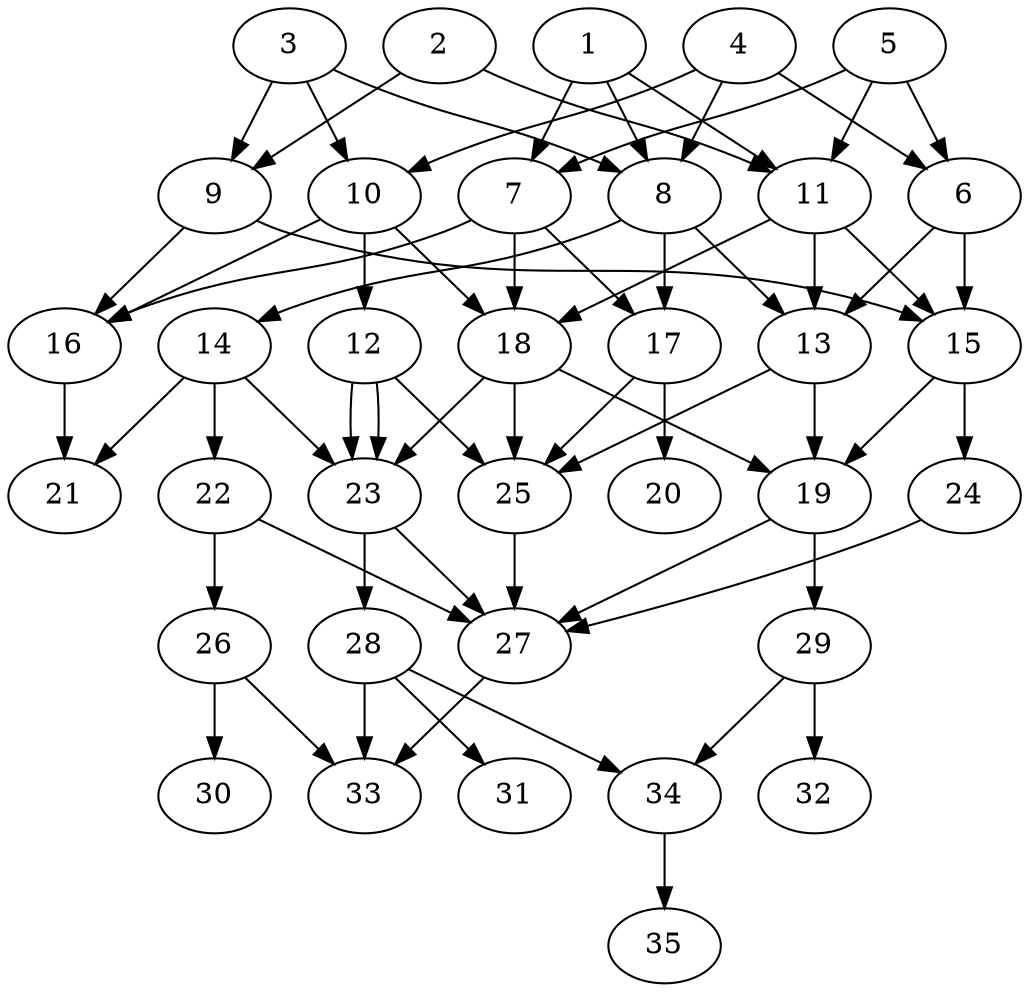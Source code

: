 // DAG automatically generated by daggen at Thu Oct  3 14:05:36 2019
// ./daggen --dot -n 35 --ccr 0.4 --fat 0.5 --regular 0.5 --density 0.6 --mindata 5242880 --maxdata 52428800 
digraph G {
  1 [size="119695360", alpha="0.00", expect_size="47878144"] 
  1 -> 7 [size ="47878144"]
  1 -> 8 [size ="47878144"]
  1 -> 11 [size ="47878144"]
  2 [size="26191360", alpha="0.06", expect_size="10476544"] 
  2 -> 9 [size ="10476544"]
  2 -> 11 [size ="10476544"]
  3 [size="36375040", alpha="0.11", expect_size="14550016"] 
  3 -> 8 [size ="14550016"]
  3 -> 9 [size ="14550016"]
  3 -> 10 [size ="14550016"]
  4 [size="27182080", alpha="0.08", expect_size="10872832"] 
  4 -> 6 [size ="10872832"]
  4 -> 8 [size ="10872832"]
  4 -> 10 [size ="10872832"]
  5 [size="83340800", alpha="0.10", expect_size="33336320"] 
  5 -> 6 [size ="33336320"]
  5 -> 7 [size ="33336320"]
  5 -> 11 [size ="33336320"]
  6 [size="104250880", alpha="0.06", expect_size="41700352"] 
  6 -> 13 [size ="41700352"]
  6 -> 15 [size ="41700352"]
  7 [size="35445760", alpha="0.03", expect_size="14178304"] 
  7 -> 16 [size ="14178304"]
  7 -> 17 [size ="14178304"]
  7 -> 18 [size ="14178304"]
  8 [size="100200960", alpha="0.05", expect_size="40080384"] 
  8 -> 13 [size ="40080384"]
  8 -> 14 [size ="40080384"]
  8 -> 17 [size ="40080384"]
  9 [size="43473920", alpha="0.05", expect_size="17389568"] 
  9 -> 15 [size ="17389568"]
  9 -> 16 [size ="17389568"]
  10 [size="37166080", alpha="0.17", expect_size="14866432"] 
  10 -> 12 [size ="14866432"]
  10 -> 16 [size ="14866432"]
  10 -> 18 [size ="14866432"]
  11 [size="26828800", alpha="0.19", expect_size="10731520"] 
  11 -> 13 [size ="10731520"]
  11 -> 15 [size ="10731520"]
  11 -> 18 [size ="10731520"]
  12 [size="29253120", alpha="0.09", expect_size="11701248"] 
  12 -> 23 [size ="11701248"]
  12 -> 23 [size ="11701248"]
  12 -> 25 [size ="11701248"]
  13 [size="66641920", alpha="0.03", expect_size="26656768"] 
  13 -> 19 [size ="26656768"]
  13 -> 25 [size ="26656768"]
  14 [size="14932480", alpha="0.02", expect_size="5972992"] 
  14 -> 21 [size ="5972992"]
  14 -> 22 [size ="5972992"]
  14 -> 23 [size ="5972992"]
  15 [size="60541440", alpha="0.11", expect_size="24216576"] 
  15 -> 19 [size ="24216576"]
  15 -> 24 [size ="24216576"]
  16 [size="119784960", alpha="0.04", expect_size="47913984"] 
  16 -> 21 [size ="47913984"]
  17 [size="35883520", alpha="0.00", expect_size="14353408"] 
  17 -> 20 [size ="14353408"]
  17 -> 25 [size ="14353408"]
  18 [size="51276800", alpha="0.18", expect_size="20510720"] 
  18 -> 19 [size ="20510720"]
  18 -> 23 [size ="20510720"]
  18 -> 25 [size ="20510720"]
  19 [size="79206400", alpha="0.12", expect_size="31682560"] 
  19 -> 27 [size ="31682560"]
  19 -> 29 [size ="31682560"]
  20 [size="106393600", alpha="0.15", expect_size="42557440"] 
  21 [size="87283200", alpha="0.16", expect_size="34913280"] 
  22 [size="79206400", alpha="0.19", expect_size="31682560"] 
  22 -> 26 [size ="31682560"]
  22 -> 27 [size ="31682560"]
  23 [size="130193920", alpha="0.07", expect_size="52077568"] 
  23 -> 27 [size ="52077568"]
  23 -> 28 [size ="52077568"]
  24 [size="28195840", alpha="0.16", expect_size="11278336"] 
  24 -> 27 [size ="11278336"]
  25 [size="41039360", alpha="0.18", expect_size="16415744"] 
  25 -> 27 [size ="16415744"]
  26 [size="104192000", alpha="0.15", expect_size="41676800"] 
  26 -> 30 [size ="41676800"]
  26 -> 33 [size ="41676800"]
  27 [size="129940480", alpha="0.16", expect_size="51976192"] 
  27 -> 33 [size ="51976192"]
  28 [size="130944000", alpha="0.11", expect_size="52377600"] 
  28 -> 31 [size ="52377600"]
  28 -> 33 [size ="52377600"]
  28 -> 34 [size ="52377600"]
  29 [size="116229120", alpha="0.12", expect_size="46491648"] 
  29 -> 32 [size ="46491648"]
  29 -> 34 [size ="46491648"]
  30 [size="68894720", alpha="0.17", expect_size="27557888"] 
  31 [size="39352320", alpha="0.04", expect_size="15740928"] 
  32 [size="16227840", alpha="0.14", expect_size="6491136"] 
  33 [size="130570240", alpha="0.13", expect_size="52228096"] 
  34 [size="51758080", alpha="0.12", expect_size="20703232"] 
  34 -> 35 [size ="20703232"]
  35 [size="29793280", alpha="0.19", expect_size="11917312"] 
}
